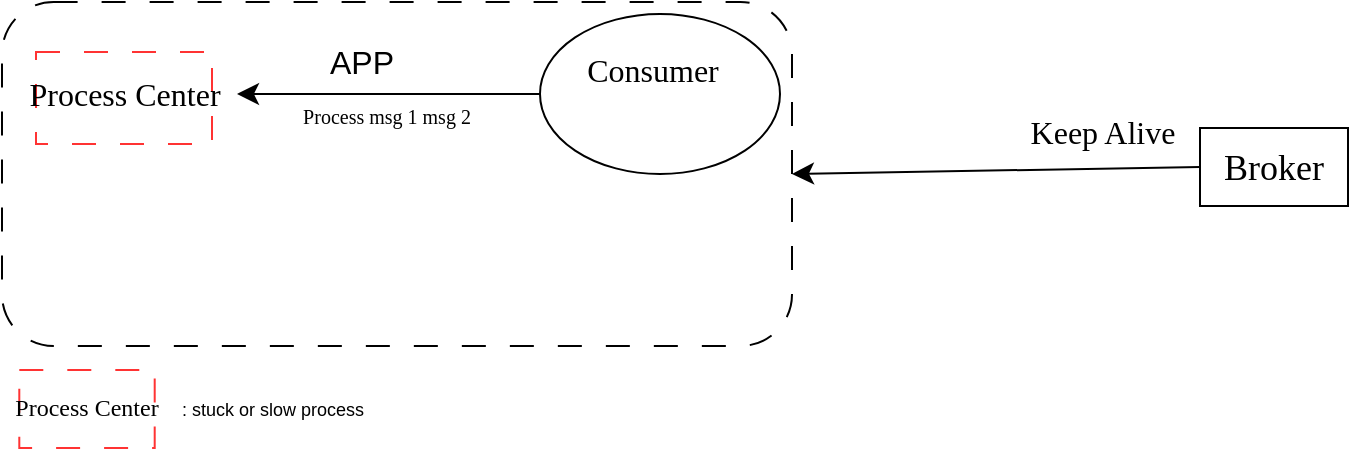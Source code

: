 <mxfile version="24.2.2" type="github">
  <diagram name="第 1 页" id="jWG0PnMP8zx8AcBviScg">
    <mxGraphModel dx="727" dy="855" grid="0" gridSize="10" guides="1" tooltips="1" connect="1" arrows="1" fold="1" page="1" pageScale="1" pageWidth="827" pageHeight="1169" math="0" shadow="0">
      <root>
        <mxCell id="0" />
        <mxCell id="1" parent="0" />
        <mxCell id="Yb2Gz1MFtAgNYyK9B5b5-2" value="" style="rounded=1;whiteSpace=wrap;html=1;dashed=1;dashPattern=12 12;fillColor=none;" vertex="1" parent="1">
          <mxGeometry x="42" y="83" width="395" height="172" as="geometry" />
        </mxCell>
        <mxCell id="Yb2Gz1MFtAgNYyK9B5b5-7" value="" style="rounded=0;whiteSpace=wrap;html=1;dashed=1;dashPattern=12 12;fillColor=default;strokeColor=#FF3333;" vertex="1" parent="1">
          <mxGeometry x="59" y="108" width="88" height="46" as="geometry" />
        </mxCell>
        <mxCell id="Yb2Gz1MFtAgNYyK9B5b5-8" value="Process Center" style="text;html=1;align=center;verticalAlign=middle;whiteSpace=wrap;rounded=0;fontSize=16;fontFamily=Comic Sans MS;" vertex="1" parent="1">
          <mxGeometry x="46.5" y="114" width="113" height="30" as="geometry" />
        </mxCell>
        <mxCell id="Yb2Gz1MFtAgNYyK9B5b5-11" value="" style="edgeStyle=none;curved=1;rounded=0;orthogonalLoop=1;jettySize=auto;html=1;fontSize=12;startSize=8;endSize=8;" edge="1" parent="1" source="Yb2Gz1MFtAgNYyK9B5b5-12" target="Yb2Gz1MFtAgNYyK9B5b5-8">
          <mxGeometry relative="1" as="geometry" />
        </mxCell>
        <mxCell id="Yb2Gz1MFtAgNYyK9B5b5-12" value="" style="ellipse;whiteSpace=wrap;html=1;" vertex="1" parent="1">
          <mxGeometry x="311" y="89" width="120" height="80" as="geometry" />
        </mxCell>
        <mxCell id="Yb2Gz1MFtAgNYyK9B5b5-13" value="Consumer" style="text;html=1;align=center;verticalAlign=middle;whiteSpace=wrap;rounded=0;fontSize=16;fontFamily=Comic Sans MS;" vertex="1" parent="1">
          <mxGeometry x="311" y="102" width="113" height="30" as="geometry" />
        </mxCell>
        <mxCell id="Yb2Gz1MFtAgNYyK9B5b5-14" value="APP" style="text;html=1;align=center;verticalAlign=middle;whiteSpace=wrap;rounded=0;fontSize=16;" vertex="1" parent="1">
          <mxGeometry x="192" y="98" width="60" height="30" as="geometry" />
        </mxCell>
        <mxCell id="Yb2Gz1MFtAgNYyK9B5b5-15" value="Process msg 1 msg 2" style="text;html=1;align=center;verticalAlign=middle;whiteSpace=wrap;rounded=0;fontSize=10;fontFamily=Comic Sans MS;" vertex="1" parent="1">
          <mxGeometry x="143" y="131" width="183" height="18" as="geometry" />
        </mxCell>
        <mxCell id="Yb2Gz1MFtAgNYyK9B5b5-16" value="" style="rounded=0;whiteSpace=wrap;html=1;dashed=1;dashPattern=12 12;strokeColor=#FF3333;" vertex="1" parent="1">
          <mxGeometry x="50.65" y="267" width="67.699" height="39" as="geometry" />
        </mxCell>
        <mxCell id="Yb2Gz1MFtAgNYyK9B5b5-17" value="Process Center" style="text;html=1;align=center;verticalAlign=middle;whiteSpace=wrap;rounded=0;fontSize=12;fontFamily=Comic Sans MS;" vertex="1" parent="1">
          <mxGeometry x="42" y="274.049" width="85" height="24.894" as="geometry" />
        </mxCell>
        <mxCell id="Yb2Gz1MFtAgNYyK9B5b5-18" value=": stuck or slow process" style="text;html=1;align=center;verticalAlign=middle;whiteSpace=wrap;rounded=0;fontSize=9;" vertex="1" parent="1">
          <mxGeometry x="130" y="271.5" width="95" height="30" as="geometry" />
        </mxCell>
        <mxCell id="Yb2Gz1MFtAgNYyK9B5b5-19" style="edgeStyle=none;curved=1;rounded=0;orthogonalLoop=1;jettySize=auto;html=1;exitX=0;exitY=0.5;exitDx=0;exitDy=0;entryX=1;entryY=0.5;entryDx=0;entryDy=0;fontSize=12;startSize=8;endSize=8;" edge="1" parent="1" source="Yb2Gz1MFtAgNYyK9B5b5-20" target="Yb2Gz1MFtAgNYyK9B5b5-2">
          <mxGeometry relative="1" as="geometry" />
        </mxCell>
        <mxCell id="Yb2Gz1MFtAgNYyK9B5b5-20" value="" style="rounded=0;whiteSpace=wrap;html=1;" vertex="1" parent="1">
          <mxGeometry x="641" y="146" width="74" height="39" as="geometry" />
        </mxCell>
        <mxCell id="Yb2Gz1MFtAgNYyK9B5b5-21" value="Broker" style="text;html=1;align=center;verticalAlign=middle;whiteSpace=wrap;rounded=0;fontSize=18;fontFamily=Comic Sans MS;" vertex="1" parent="1">
          <mxGeometry x="648" y="150.5" width="60" height="30" as="geometry" />
        </mxCell>
        <mxCell id="Yb2Gz1MFtAgNYyK9B5b5-22" value="Keep Alive" style="text;html=1;align=center;verticalAlign=middle;whiteSpace=wrap;rounded=0;fontSize=16;fontFamily=Comic Sans MS;" vertex="1" parent="1">
          <mxGeometry x="550" y="133" width="85" height="30" as="geometry" />
        </mxCell>
      </root>
    </mxGraphModel>
  </diagram>
</mxfile>
